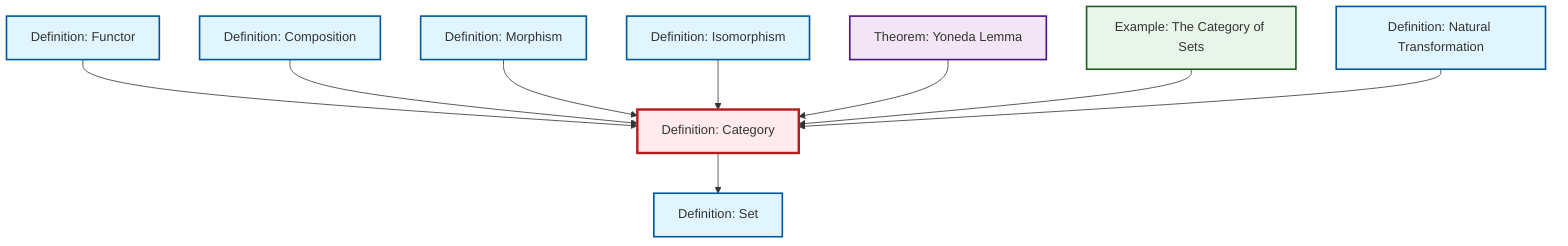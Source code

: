 graph TD
    classDef definition fill:#e1f5fe,stroke:#01579b,stroke-width:2px
    classDef theorem fill:#f3e5f5,stroke:#4a148c,stroke-width:2px
    classDef axiom fill:#fff3e0,stroke:#e65100,stroke-width:2px
    classDef example fill:#e8f5e9,stroke:#1b5e20,stroke-width:2px
    classDef current fill:#ffebee,stroke:#b71c1c,stroke-width:3px
    def-composition["Definition: Composition"]:::definition
    thm-yoneda["Theorem: Yoneda Lemma"]:::theorem
    def-category["Definition: Category"]:::definition
    def-morphism["Definition: Morphism"]:::definition
    ex-set-category["Example: The Category of Sets"]:::example
    def-functor["Definition: Functor"]:::definition
    def-natural-transformation["Definition: Natural Transformation"]:::definition
    def-isomorphism["Definition: Isomorphism"]:::definition
    def-set["Definition: Set"]:::definition
    def-functor --> def-category
    def-composition --> def-category
    def-morphism --> def-category
    def-isomorphism --> def-category
    thm-yoneda --> def-category
    ex-set-category --> def-category
    def-natural-transformation --> def-category
    def-category --> def-set
    class def-category current